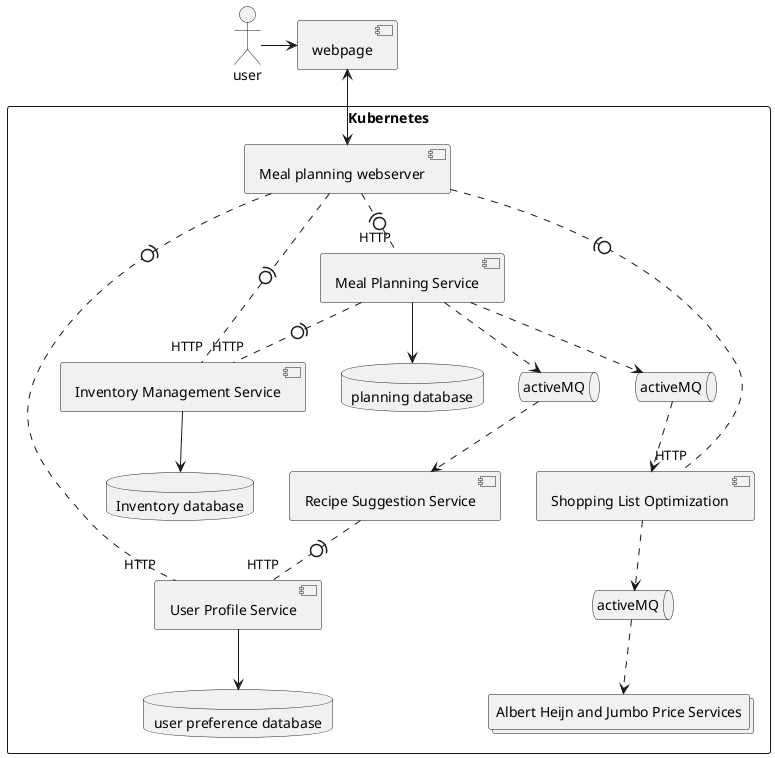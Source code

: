 @startuml
actor user
component webpage as ui
rectangle "Kubernetes" {
    component "Meal planning webserver" as web
    component "Meal Planning Service" as mealplan
    database "planning database" as pdb
    component "Recipe Suggestion Service" as suggest
    component "Inventory Management Service" as inventoryser
    database "Inventory database" as idb
    component "Shopping List Optimization" as shoplist
    component "User Profile Service" as userprof
    database "user preference database" as updb
    collections "Albert Heijn and Jumbo Price Services" as supermarket
    queue activeMQ as shopQueue
    queue activeMQ as suggestQueue
    queue activeMQ as priceQueue
}

user -right-> ui
ui <--> web
web .(0. "HTTP" userprof
web .(0. "HTTP" shoplist
web .(0. "HTTP" mealplan
web .(0. "HTTP" inventoryser
mealplan ..> suggestQueue 
suggestQueue ..> suggest
mealplan .(0. "HTTP" inventoryser
mealplan ..> shopQueue
shopQueue ..> shoplist
suggest .(0. "HTTP" userprof
shoplist ..> priceQueue 
priceQueue ..> supermarket

mealplan --> pdb
userprof --> updb
inventoryser --> idb
@enduml